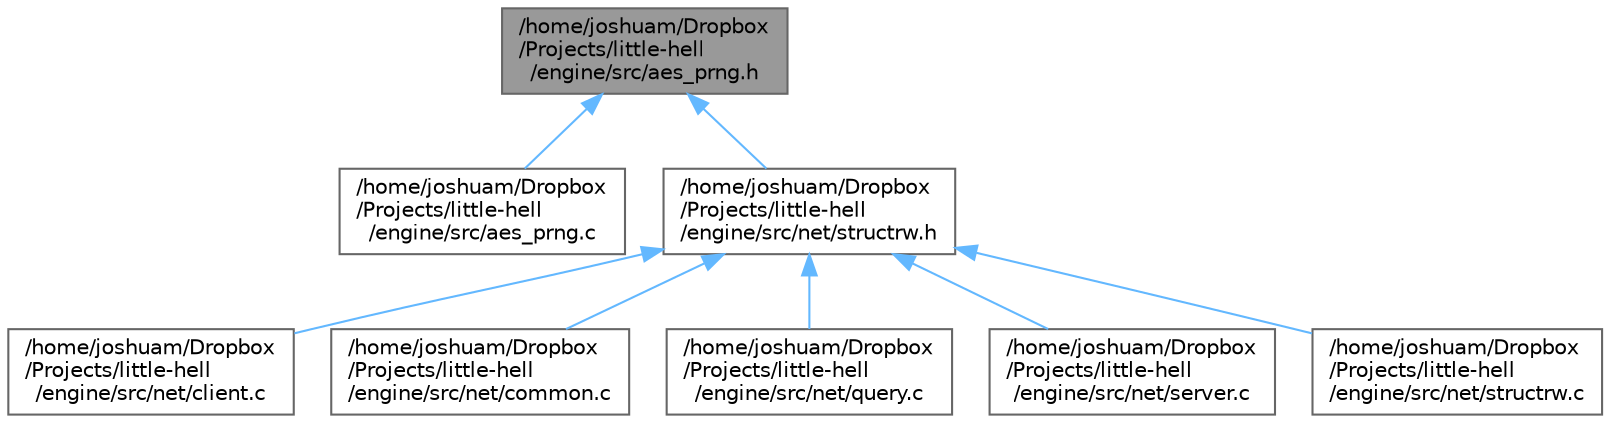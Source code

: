 digraph "/home/joshuam/Dropbox/Projects/little-hell/engine/src/aes_prng.h"
{
 // LATEX_PDF_SIZE
  bgcolor="transparent";
  edge [fontname=Helvetica,fontsize=10,labelfontname=Helvetica,labelfontsize=10];
  node [fontname=Helvetica,fontsize=10,shape=box,height=0.2,width=0.4];
  Node1 [label="/home/joshuam/Dropbox\l/Projects/little-hell\l/engine/src/aes_prng.h",height=0.2,width=0.4,color="gray40", fillcolor="grey60", style="filled", fontcolor="black",tooltip=" "];
  Node1 -> Node2 [dir="back",color="steelblue1",style="solid"];
  Node2 [label="/home/joshuam/Dropbox\l/Projects/little-hell\l/engine/src/aes_prng.c",height=0.2,width=0.4,color="grey40", fillcolor="white", style="filled",URL="$aes__prng_8c.html",tooltip=" "];
  Node1 -> Node3 [dir="back",color="steelblue1",style="solid"];
  Node3 [label="/home/joshuam/Dropbox\l/Projects/little-hell\l/engine/src/net/structrw.h",height=0.2,width=0.4,color="grey40", fillcolor="white", style="filled",URL="$structrw_8h.html",tooltip=" "];
  Node3 -> Node4 [dir="back",color="steelblue1",style="solid"];
  Node4 [label="/home/joshuam/Dropbox\l/Projects/little-hell\l/engine/src/net/client.c",height=0.2,width=0.4,color="grey40", fillcolor="white", style="filled",URL="$client_8c.html",tooltip=" "];
  Node3 -> Node5 [dir="back",color="steelblue1",style="solid"];
  Node5 [label="/home/joshuam/Dropbox\l/Projects/little-hell\l/engine/src/net/common.c",height=0.2,width=0.4,color="grey40", fillcolor="white", style="filled",URL="$common_8c.html",tooltip=" "];
  Node3 -> Node6 [dir="back",color="steelblue1",style="solid"];
  Node6 [label="/home/joshuam/Dropbox\l/Projects/little-hell\l/engine/src/net/query.c",height=0.2,width=0.4,color="grey40", fillcolor="white", style="filled",URL="$query_8c.html",tooltip=" "];
  Node3 -> Node7 [dir="back",color="steelblue1",style="solid"];
  Node7 [label="/home/joshuam/Dropbox\l/Projects/little-hell\l/engine/src/net/server.c",height=0.2,width=0.4,color="grey40", fillcolor="white", style="filled",URL="$server_8c.html",tooltip=" "];
  Node3 -> Node8 [dir="back",color="steelblue1",style="solid"];
  Node8 [label="/home/joshuam/Dropbox\l/Projects/little-hell\l/engine/src/net/structrw.c",height=0.2,width=0.4,color="grey40", fillcolor="white", style="filled",URL="$structrw_8c.html",tooltip=" "];
}
